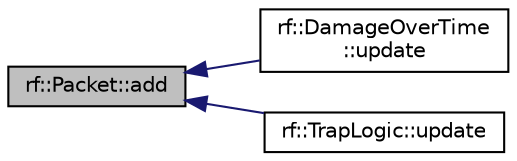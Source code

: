 digraph "rf::Packet::add"
{
  edge [fontname="Helvetica",fontsize="10",labelfontname="Helvetica",labelfontsize="10"];
  node [fontname="Helvetica",fontsize="10",shape=record];
  rankdir="LR";
  Node5 [label="rf::Packet::add",height=0.2,width=0.4,color="black", fillcolor="grey75", style="filled", fontcolor="black"];
  Node5 -> Node6 [dir="back",color="midnightblue",fontsize="10",style="solid",fontname="Helvetica"];
  Node6 [label="rf::DamageOverTime\l::update",height=0.2,width=0.4,color="black", fillcolor="white", style="filled",URL="$classrf_1_1_damage_over_time.html#a133c6a9672751c1f8a647e55bb3938e4",tooltip="Deals damage to its owner. "];
  Node5 -> Node7 [dir="back",color="midnightblue",fontsize="10",style="solid",fontname="Helvetica"];
  Node7 [label="rf::TrapLogic::update",height=0.2,width=0.4,color="black", fillcolor="white", style="filled",URL="$classrf_1_1_trap_logic.html#a95d6e492b35e1d59b73acd28df2fbb7e",tooltip="Gets called every tick. "];
}
